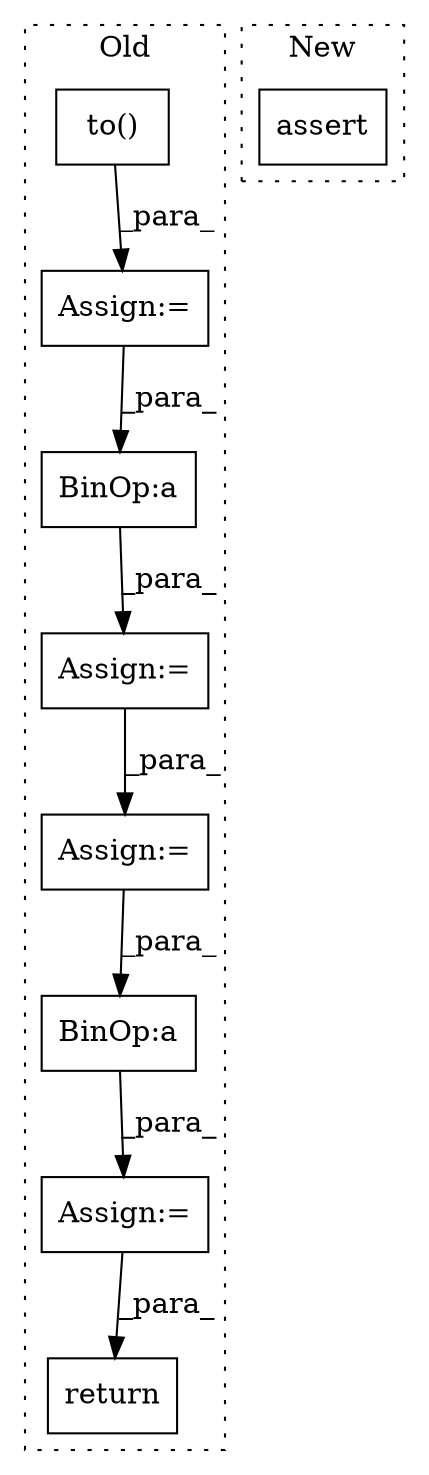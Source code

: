 digraph G {
subgraph cluster0 {
1 [label="to()" a="75" s="4508,4541" l="22,1" shape="box"];
3 [label="Assign:=" a="68" s="5610" l="3" shape="box"];
4 [label="Assign:=" a="68" s="4929" l="3" shape="box"];
5 [label="BinOp:a" a="82" s="5617" l="3" shape="box"];
6 [label="Assign:=" a="68" s="4678" l="3" shape="box"];
7 [label="BinOp:a" a="82" s="4936" l="3" shape="box"];
8 [label="Assign:=" a="68" s="5521" l="3" shape="box"];
9 [label="return" a="93" s="5643" l="7" shape="box"];
label = "Old";
style="dotted";
}
subgraph cluster1 {
2 [label="assert" a="65" s="4926" l="7" shape="box"];
label = "New";
style="dotted";
}
1 -> 6 [label="_para_"];
3 -> 9 [label="_para_"];
4 -> 8 [label="_para_"];
5 -> 3 [label="_para_"];
6 -> 7 [label="_para_"];
7 -> 4 [label="_para_"];
8 -> 5 [label="_para_"];
}